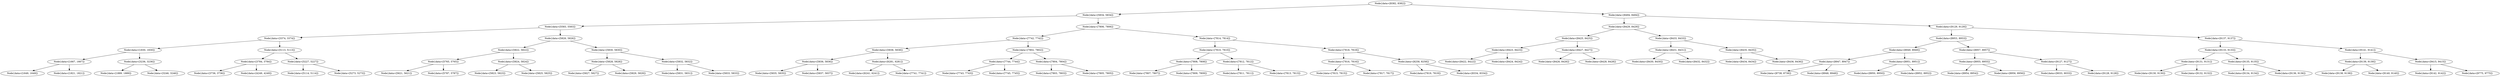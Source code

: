 digraph G{
1867582475 [label="Node{data=[8382, 8382]}"]
1867582475 -> 395485948
395485948 [label="Node{data=[5834, 5834]}"]
395485948 -> 289867786
289867786 [label="Node{data=[5583, 5583]}"]
289867786 -> 280257895
280257895 [label="Node{data=[3374, 3374]}"]
280257895 -> 2002915886
2002915886 [label="Node{data=[1830, 1830]}"]
2002915886 -> 1969609596
1969609596 [label="Node{data=[1667, 1667]}"]
1969609596 -> 1556847234
1556847234 [label="Node{data=[1649, 1649]}"]
1969609596 -> 1869042465
1869042465 [label="Node{data=[1821, 1821]}"]
2002915886 -> 150196097
150196097 [label="Node{data=[3236, 3236]}"]
150196097 -> 1402358744
1402358744 [label="Node{data=[1889, 1889]}"]
150196097 -> 1401537698
1401537698 [label="Node{data=[3246, 3246]}"]
280257895 -> 102923177
102923177 [label="Node{data=[5113, 5113]}"]
102923177 -> 272311083
272311083 [label="Node{data=[3784, 3784]}"]
272311083 -> 1905418879
1905418879 [label="Node{data=[3736, 3736]}"]
272311083 -> 1822626875
1822626875 [label="Node{data=[4249, 4249]}"]
102923177 -> 2043266357
2043266357 [label="Node{data=[5227, 5227]}"]
2043266357 -> 807572316
807572316 [label="Node{data=[5114, 5114]}"]
2043266357 -> 1380032189
1380032189 [label="Node{data=[5273, 5273]}"]
289867786 -> 649550338
649550338 [label="Node{data=[5826, 5826]}"]
649550338 -> 291554188
291554188 [label="Node{data=[5822, 5822]}"]
291554188 -> 897325711
897325711 [label="Node{data=[5765, 5765]}"]
897325711 -> 1805049579
1805049579 [label="Node{data=[5621, 5621]}"]
897325711 -> 2012085969
2012085969 [label="Node{data=[5787, 5787]}"]
291554188 -> 1611017987
1611017987 [label="Node{data=[5824, 5824]}"]
1611017987 -> 897317358
897317358 [label="Node{data=[5823, 5823]}"]
1611017987 -> 1757878316
1757878316 [label="Node{data=[5825, 5825]}"]
649550338 -> 1891920019
1891920019 [label="Node{data=[5830, 5830]}"]
1891920019 -> 560676799
560676799 [label="Node{data=[5828, 5828]}"]
560676799 -> 1261766389
1261766389 [label="Node{data=[5827, 5827]}"]
560676799 -> 467886535
467886535 [label="Node{data=[5829, 5829]}"]
1891920019 -> 1219498712
1219498712 [label="Node{data=[5832, 5832]}"]
1219498712 -> 811489974
811489974 [label="Node{data=[5831, 5831]}"]
1219498712 -> 1396695270
1396695270 [label="Node{data=[5833, 5833]}"]
395485948 -> 1406291487
1406291487 [label="Node{data=[7806, 7806]}"]
1406291487 -> 465346671
465346671 [label="Node{data=[7742, 7742]}"]
465346671 -> 1500893764
1500893764 [label="Node{data=[5838, 5838]}"]
1500893764 -> 1969299804
1969299804 [label="Node{data=[5836, 5836]}"]
1969299804 -> 880946009
880946009 [label="Node{data=[5835, 5835]}"]
1969299804 -> 1245928062
1245928062 [label="Node{data=[5837, 5837]}"]
1500893764 -> 1037260416
1037260416 [label="Node{data=[6281, 6281]}"]
1037260416 -> 1095035815
1095035815 [label="Node{data=[6241, 6241]}"]
1037260416 -> 1681512501
1681512501 [label="Node{data=[7741, 7741]}"]
465346671 -> 880410214
880410214 [label="Node{data=[7802, 7802]}"]
880410214 -> 322554175
322554175 [label="Node{data=[7744, 7744]}"]
322554175 -> 1967522092
1967522092 [label="Node{data=[7743, 7743]}"]
322554175 -> 1603569601
1603569601 [label="Node{data=[7745, 7745]}"]
880410214 -> 619038875
619038875 [label="Node{data=[7804, 7804]}"]
619038875 -> 2034801929
2034801929 [label="Node{data=[7803, 7803]}"]
619038875 -> 1011006573
1011006573 [label="Node{data=[7805, 7805]}"]
1406291487 -> 1192468139
1192468139 [label="Node{data=[7814, 7814]}"]
1192468139 -> 1295529922
1295529922 [label="Node{data=[7810, 7810]}"]
1295529922 -> 1889881017
1889881017 [label="Node{data=[7808, 7808]}"]
1889881017 -> 1496133652
1496133652 [label="Node{data=[7807, 7807]}"]
1889881017 -> 42998620
42998620 [label="Node{data=[7809, 7809]}"]
1295529922 -> 245021419
245021419 [label="Node{data=[7812, 7812]}"]
245021419 -> 1413009410
1413009410 [label="Node{data=[7811, 7811]}"]
245021419 -> 1688598273
1688598273 [label="Node{data=[7813, 7813]}"]
1192468139 -> 1718442546
1718442546 [label="Node{data=[7818, 7818]}"]
1718442546 -> 1031535094
1031535094 [label="Node{data=[7816, 7816]}"]
1031535094 -> 802260635
802260635 [label="Node{data=[7815, 7815]}"]
1031535094 -> 1678205343
1678205343 [label="Node{data=[7817, 7817]}"]
1718442546 -> 1756826599
1756826599 [label="Node{data=[8258, 8258]}"]
1756826599 -> 182577998
182577998 [label="Node{data=[7819, 7819]}"]
1756826599 -> 698831319
698831319 [label="Node{data=[8334, 8334]}"]
1867582475 -> 1987303141
1987303141 [label="Node{data=[8494, 8494]}"]
1987303141 -> 650839039
650839039 [label="Node{data=[8429, 8429]}"]
650839039 -> 594880499
594880499 [label="Node{data=[8425, 8425]}"]
594880499 -> 818930595
818930595 [label="Node{data=[8423, 8423]}"]
818930595 -> 1491324833
1491324833 [label="Node{data=[8422, 8422]}"]
818930595 -> 642378681
642378681 [label="Node{data=[8424, 8424]}"]
594880499 -> 747182652
747182652 [label="Node{data=[8427, 8427]}"]
747182652 -> 1670653685
1670653685 [label="Node{data=[8426, 8426]}"]
747182652 -> 625767393
625767393 [label="Node{data=[8428, 8428]}"]
650839039 -> 1278296274
1278296274 [label="Node{data=[8433, 8433]}"]
1278296274 -> 680389522
680389522 [label="Node{data=[8431, 8431]}"]
680389522 -> 1793905656
1793905656 [label="Node{data=[8430, 8430]}"]
680389522 -> 746157631
746157631 [label="Node{data=[8432, 8432]}"]
1278296274 -> 1787335858
1787335858 [label="Node{data=[8435, 8435]}"]
1787335858 -> 765338378
765338378 [label="Node{data=[8434, 8434]}"]
1787335858 -> 568411730
568411730 [label="Node{data=[8436, 8436]}"]
1987303141 -> 1187906783
1187906783 [label="Node{data=[9129, 9129]}"]
1187906783 -> 1749890480
1749890480 [label="Node{data=[8953, 8953]}"]
1749890480 -> 873975232
873975232 [label="Node{data=[8949, 8949]}"]
873975232 -> 535813830
535813830 [label="Node{data=[8947, 8947]}"]
535813830 -> 699521304
699521304 [label="Node{data=[8738, 8738]}"]
535813830 -> 676366635
676366635 [label="Node{data=[8948, 8948]}"]
873975232 -> 572733484
572733484 [label="Node{data=[8951, 8951]}"]
572733484 -> 1138477888
1138477888 [label="Node{data=[8950, 8950]}"]
572733484 -> 1678095162
1678095162 [label="Node{data=[8952, 8952]}"]
1749890480 -> 1219524416
1219524416 [label="Node{data=[8957, 8957]}"]
1219524416 -> 1936315426
1936315426 [label="Node{data=[8955, 8955]}"]
1936315426 -> 1861583044
1861583044 [label="Node{data=[8954, 8954]}"]
1936315426 -> 656433731
656433731 [label="Node{data=[8956, 8956]}"]
1219524416 -> 1818299280
1818299280 [label="Node{data=[9127, 9127]}"]
1818299280 -> 1360272122
1360272122 [label="Node{data=[9033, 9033]}"]
1818299280 -> 329597884
329597884 [label="Node{data=[9128, 9128]}"]
1187906783 -> 926091761
926091761 [label="Node{data=[9137, 9137]}"]
926091761 -> 1407887628
1407887628 [label="Node{data=[9133, 9133]}"]
1407887628 -> 584624705
584624705 [label="Node{data=[9131, 9131]}"]
584624705 -> 458859781
458859781 [label="Node{data=[9130, 9130]}"]
584624705 -> 873089822
873089822 [label="Node{data=[9132, 9132]}"]
1407887628 -> 850277978
850277978 [label="Node{data=[9135, 9135]}"]
850277978 -> 1430456556
1430456556 [label="Node{data=[9134, 9134]}"]
850277978 -> 56946380
56946380 [label="Node{data=[9136, 9136]}"]
926091761 -> 1708136197
1708136197 [label="Node{data=[9141, 9141]}"]
1708136197 -> 638574851
638574851 [label="Node{data=[9139, 9139]}"]
638574851 -> 1808177478
1808177478 [label="Node{data=[9138, 9138]}"]
638574851 -> 1332742268
1332742268 [label="Node{data=[9140, 9140]}"]
1708136197 -> 721241768
721241768 [label="Node{data=[9415, 9415]}"]
721241768 -> 1931721997
1931721997 [label="Node{data=[9142, 9142]}"]
721241768 -> 745539206
745539206 [label="Node{data=[9775, 9775]}"]
}